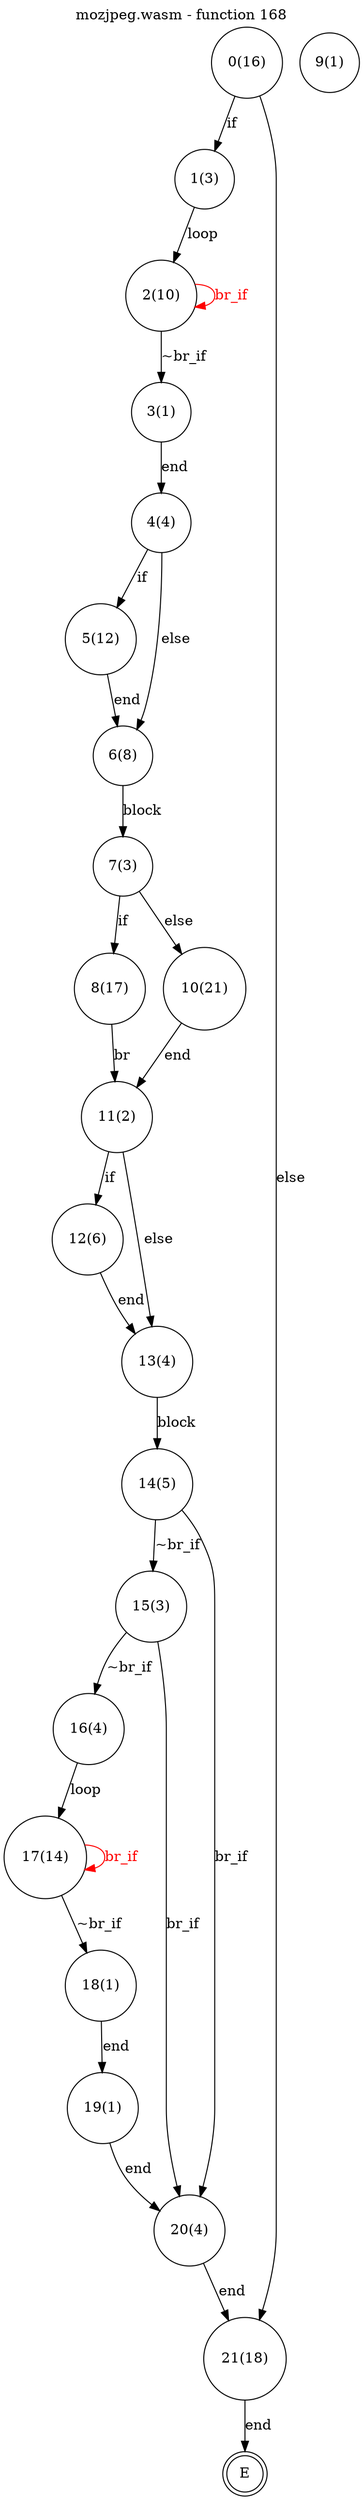 digraph finite_state_machine {
    label = "mozjpeg.wasm - function 168"
    labelloc =  t
    labelfontsize = 16
    labelfontcolor = black
    labelfontname = "Helvetica"
    node [shape = doublecircle]; E ;
node [shape=circle, fontcolor=black, style="", label="0(16)"]0
node [shape=circle, fontcolor=black, style="", label="1(3)"]1
node [shape=circle, fontcolor=black, style="", label="2(10)"]2
node [shape=circle, fontcolor=black, style="", label="3(1)"]3
node [shape=circle, fontcolor=black, style="", label="4(4)"]4
node [shape=circle, fontcolor=black, style="", label="5(12)"]5
node [shape=circle, fontcolor=black, style="", label="6(8)"]6
node [shape=circle, fontcolor=black, style="", label="7(3)"]7
node [shape=circle, fontcolor=black, style="", label="8(17)"]8
node [shape=circle, fontcolor=black, style="", label="9(1)"]9
node [shape=circle, fontcolor=black, style="", label="10(21)"]10
node [shape=circle, fontcolor=black, style="", label="11(2)"]11
node [shape=circle, fontcolor=black, style="", label="12(6)"]12
node [shape=circle, fontcolor=black, style="", label="13(4)"]13
node [shape=circle, fontcolor=black, style="", label="14(5)"]14
node [shape=circle, fontcolor=black, style="", label="15(3)"]15
node [shape=circle, fontcolor=black, style="", label="16(4)"]16
node [shape=circle, fontcolor=black, style="", label="17(14)"]17
node [shape=circle, fontcolor=black, style="", label="18(1)"]18
node [shape=circle, fontcolor=black, style="", label="19(1)"]19
node [shape=circle, fontcolor=black, style="", label="20(4)"]20
node [shape=circle, fontcolor=black, style="", label="21(18)"]21
node [shape=circle, fontcolor=black, style="", label="E"]E
    0 -> 1[label="if"];
    0 -> 21[label="else"];
    1 -> 2[label="loop"];
    2 -> 3[label="~br_if"];
    2 -> 2[color="red" fontcolor="red" label="br_if"];
    3 -> 4[label="end"];
    4 -> 5[label="if"];
    4 -> 6[label="else"];
    5 -> 6[label="end"];
    6 -> 7[label="block"];
    7 -> 8[label="if"];
    7 -> 10[label="else"];
    8 -> 11[label="br"];
    10 -> 11[label="end"];
    11 -> 12[label="if"];
    11 -> 13[label="else"];
    12 -> 13[label="end"];
    13 -> 14[label="block"];
    14 -> 15[label="~br_if"];
    14 -> 20[label="br_if"];
    15 -> 16[label="~br_if"];
    15 -> 20[label="br_if"];
    16 -> 17[label="loop"];
    17 -> 18[label="~br_if"];
    17 -> 17[color="red" fontcolor="red" label="br_if"];
    18 -> 19[label="end"];
    19 -> 20[label="end"];
    20 -> 21[label="end"];
    21 -> E[label="end"];
}
